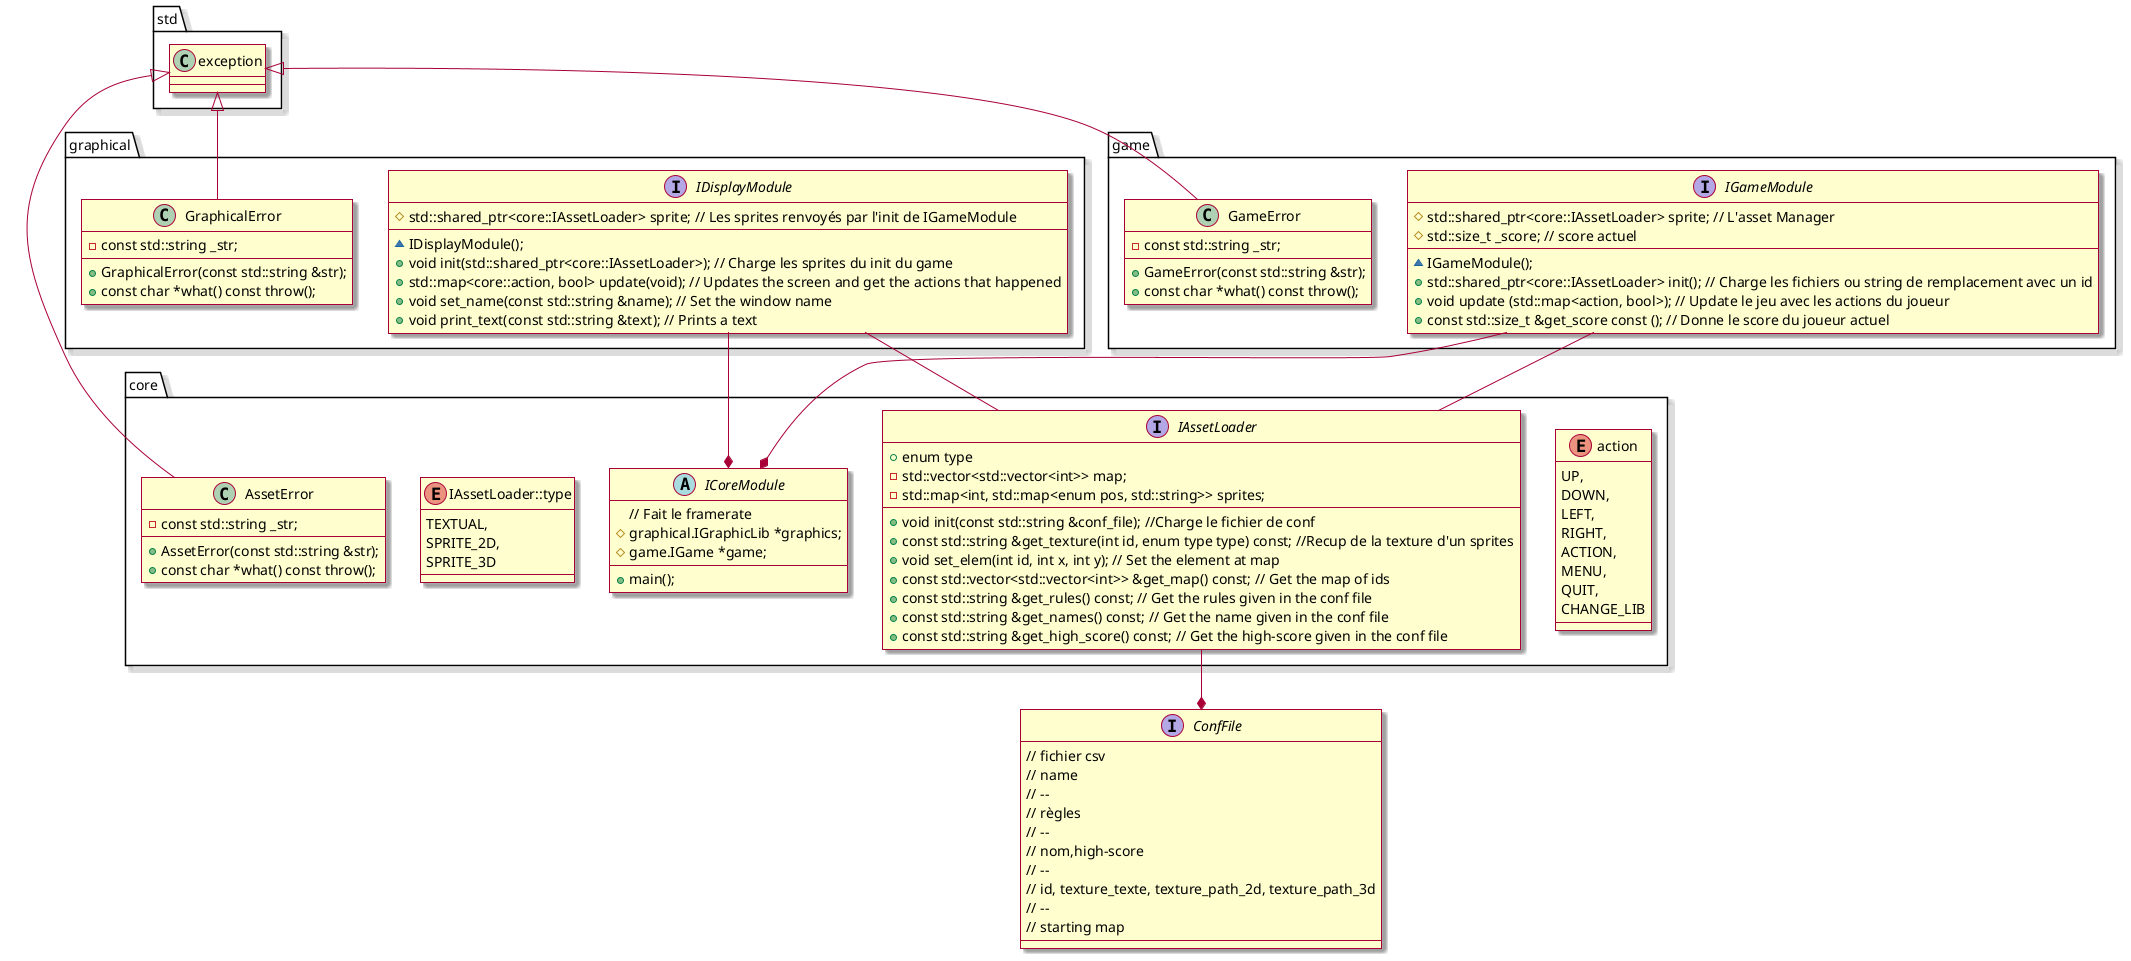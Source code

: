 @startuml
skin rose

namespace std {}

namespace core {

  enum action {
    UP,
    DOWN,
    LEFT,
    RIGHT,
    ACTION,
    MENU,
    QUIT,
    CHANGE_LIB
  }

  abstract ICoreModule {
    // Fait le framerate
    # graphical.IGraphicLib *graphics;
    # game.IGame *game;
    + main();
  }

  class AssetError extends std.exception {
    + AssetError(const std::string &str);
    + const char *what() const throw();
    - const std::string _str;
  }

  enum IAssetLoader::type {
    TEXTUAL,
    SPRITE_2D,
    SPRITE_3D
  }

  interface IAssetLoader {
    + enum type
    - std::vector<std::vector<int>> map;
    - std::map<int, std::map<enum pos, std::string>> sprites;
    + void init(const std::string &conf_file); //Charge le fichier de conf
    + const std::string &get_texture(int id, enum type type) const; //Recup de la texture d'un sprites
    + void set_elem(int id, int x, int y); // Set the element at map
    + const std::vector<std::vector<int>> &get_map() const; // Get the map of ids
    + const std::string &get_rules() const; // Get the rules given in the conf file
    + const std::string &get_names() const; // Get the name given in the conf file
    + const std::string &get_high_score() const; // Get the high-score given in the conf file
  }
}

interface ConfFile {
  // fichier csv
  // name
  // --
  // règles
  // --
  // nom,high-score
  // --
  // id, texture_texte, texture_path_2d, texture_path_3d
  // --
  // starting map
}

namespace graphical {

  interface IDisplayModule {
    # std::shared_ptr<core::IAssetLoader> sprite; // Les sprites renvoyés par l'init de IGameModule
    ~IDisplayModule();
    + void init(std::shared_ptr<core::IAssetLoader>); // Charge les sprites du init du game
    + std::map<core::action, bool> update(void); // Updates the screen and get the actions that happened
    + void set_name(const std::string &name); // Set the window name
    + void print_text(const std::string &text); // Prints a text
  }

  class GraphicalError extends std.exception {
    + GraphicalError(const std::string &str);
    + const char *what() const throw();
    - const std::string _str;
  }

}

namespace game {

  interface IGameModule {
    ~IGameModule();
    # std::shared_ptr<core::IAssetLoader> sprite; // L'asset Manager
    # std::size_t _score; // score actuel
    + std::shared_ptr<core::IAssetLoader> init(); // Charge les fichiers ou string de remplacement avec un id
    + void update (std::map<action, bool>); // Update le jeu avec les actions du joueur
    + const std::size_t &get_score const (); // Donne le score du joueur actuel
  }

  class GameError extends std.exception {
    + GameError(const std::string &str);
    + const char *what() const throw();
    - const std::string _str;
  }

}

graphical.IDisplayModule --* core.ICoreModule
game.IGameModule --* core.ICoreModule
core.IAssetLoader --* ConfFile
graphical.IDisplayModule --O core.IAssetLoader
game.IGameModule --O core.IAssetLoader

@enduml
